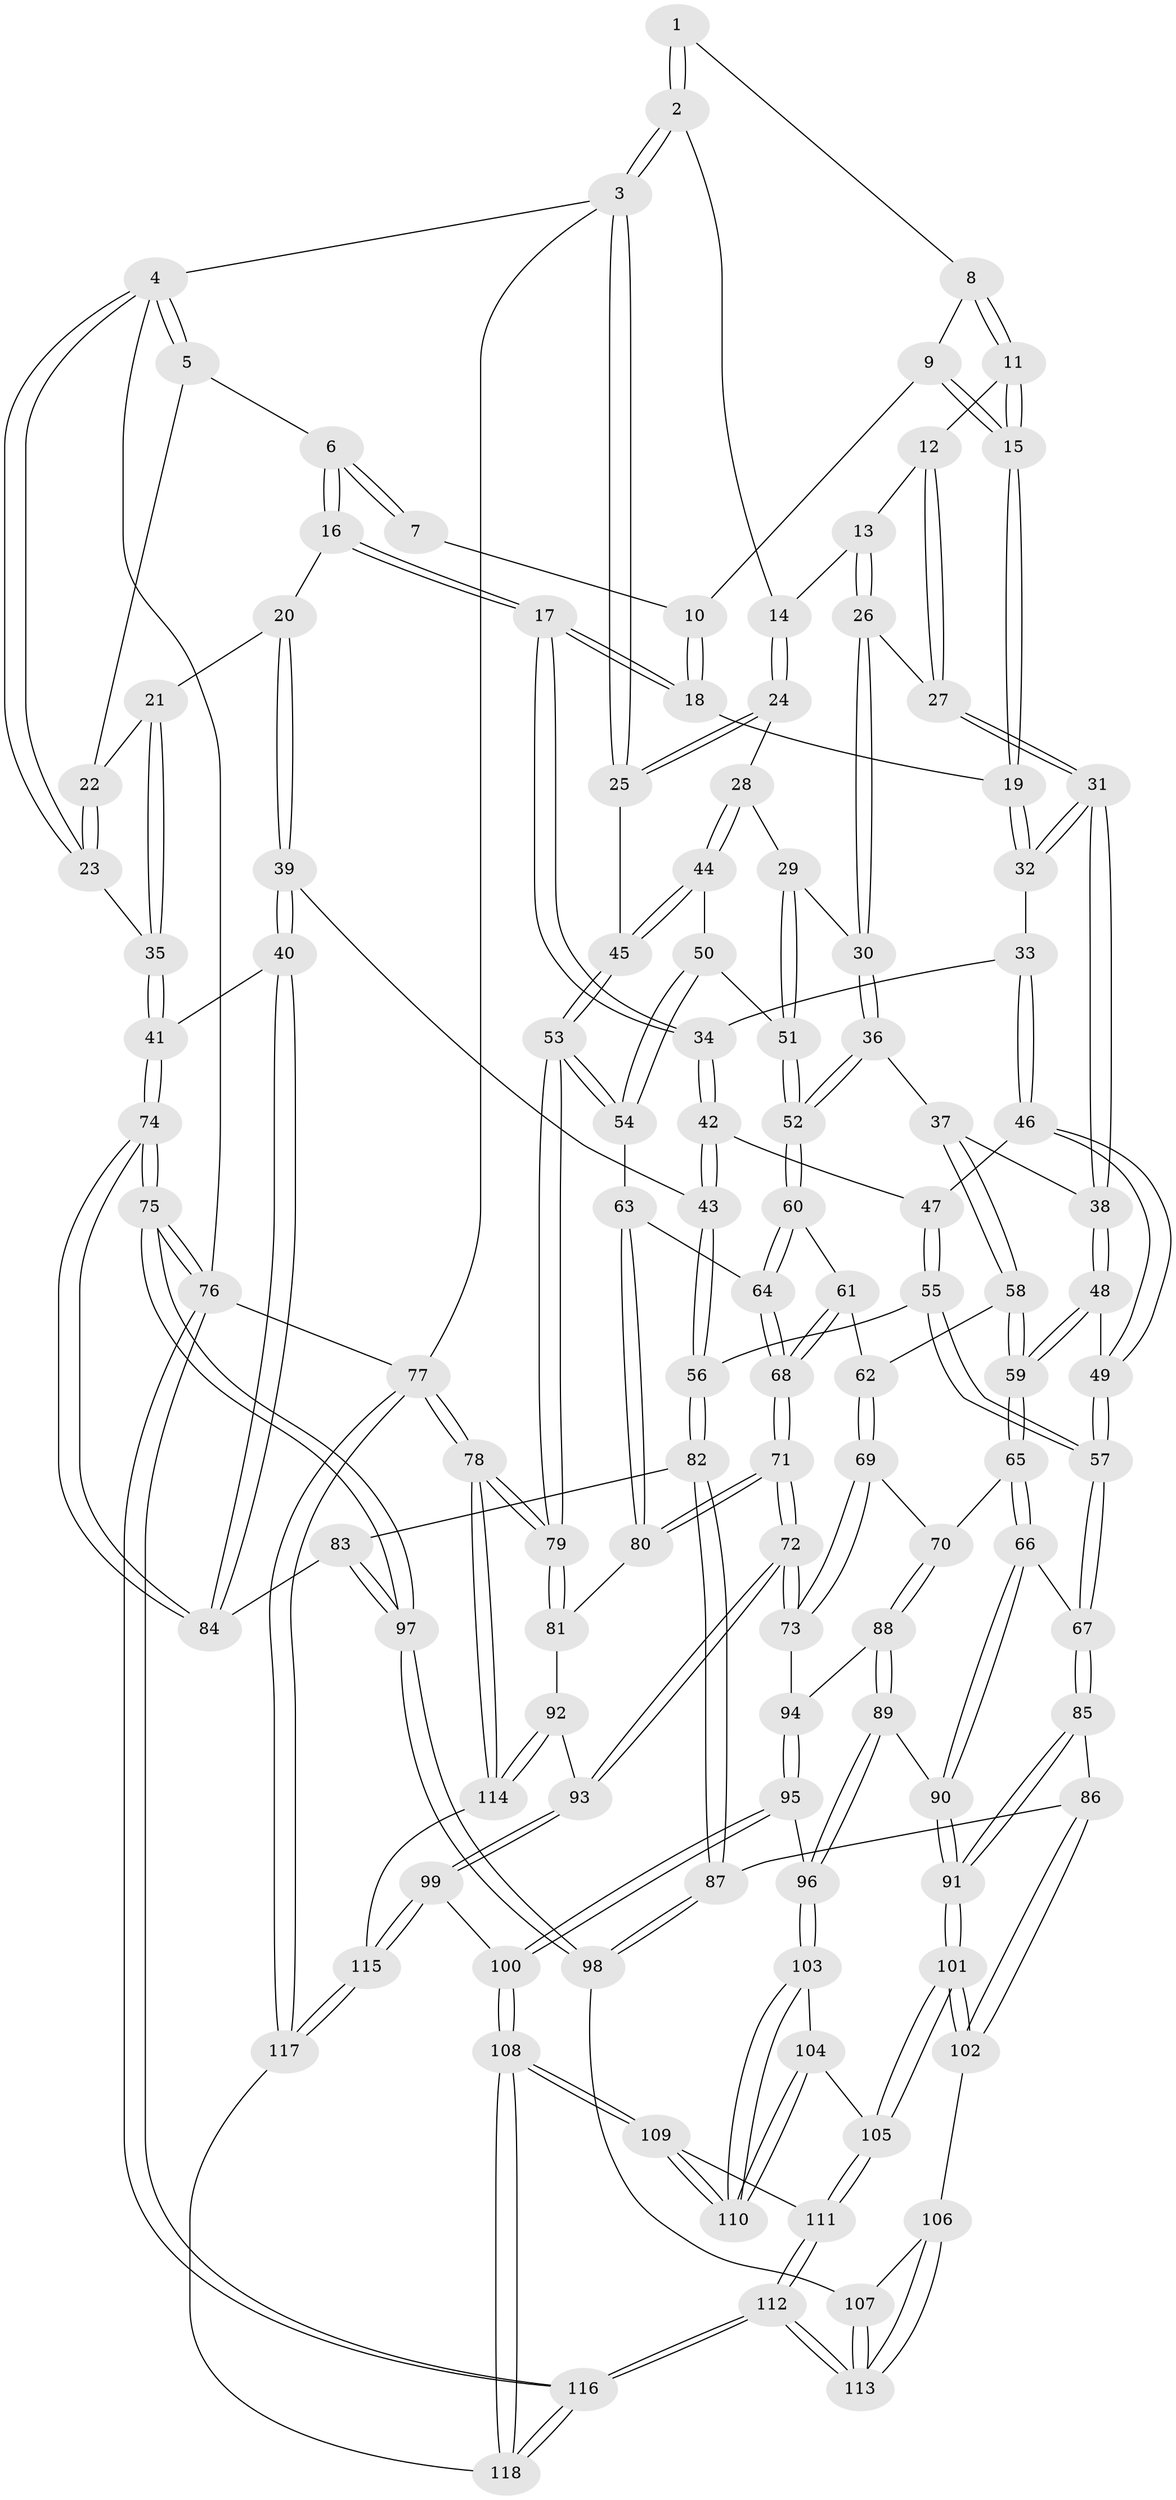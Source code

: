 // Generated by graph-tools (version 1.1) at 2025/38/03/09/25 02:38:51]
// undirected, 118 vertices, 292 edges
graph export_dot {
graph [start="1"]
  node [color=gray90,style=filled];
  1 [pos="+0.47836793578009823+0"];
  2 [pos="+0.728834775748537+0"];
  3 [pos="+1+0"];
  4 [pos="+0+0"];
  5 [pos="+0+0"];
  6 [pos="+0.1969689495057939+0"];
  7 [pos="+0.45371618718346346+0"];
  8 [pos="+0.4978019154987486+0.013508375801824997"];
  9 [pos="+0.4571591276914092+0.03327568084680713"];
  10 [pos="+0.4367275665687378+0.022577071912472563"];
  11 [pos="+0.526208998606129+0.09550743525959166"];
  12 [pos="+0.544211900508956+0.09005223346903284"];
  13 [pos="+0.6806390183975812+0.021698153646178952"];
  14 [pos="+0.7321152448650984+0"];
  15 [pos="+0.515518283072734+0.10331143058816485"];
  16 [pos="+0.23254547762414904+0.08813663895281273"];
  17 [pos="+0.27752465222305733+0.12197592417180551"];
  18 [pos="+0.3795400636164719+0.0974563449973329"];
  19 [pos="+0.5063340840716986+0.11312868050417622"];
  20 [pos="+0.17178691201839086+0.1313058139019893"];
  21 [pos="+0.10973135500944776+0.1291940765125575"];
  22 [pos="+0.06090306670866851+0.093252985924389"];
  23 [pos="+0+0"];
  24 [pos="+0.8323513811308568+0.0800661095132589"];
  25 [pos="+1+0.09627755228249071"];
  26 [pos="+0.6632665182954287+0.1703480953742737"];
  27 [pos="+0.602244527646556+0.18976855354587763"];
  28 [pos="+0.8362231252750782+0.19190746350468924"];
  29 [pos="+0.7798728057929609+0.2335479455809551"];
  30 [pos="+0.6984987368139483+0.23717588424467212"];
  31 [pos="+0.522380021405783+0.24824217131172924"];
  32 [pos="+0.5040068916736158+0.21890444277001997"];
  33 [pos="+0.32146475523070495+0.18952043771872792"];
  34 [pos="+0.2968699380380468+0.1609352352629463"];
  35 [pos="+0+0.22934092076436446"];
  36 [pos="+0.6466343080027531+0.3196846943870735"];
  37 [pos="+0.6326184502428484+0.3269227641619538"];
  38 [pos="+0.5292280927068211+0.2971042281026621"];
  39 [pos="+0.06287547057734803+0.3956147367854159"];
  40 [pos="+0+0.4102983266454573"];
  41 [pos="+0+0.3985927599879891"];
  42 [pos="+0.24074574067156804+0.29072565768465813"];
  43 [pos="+0.10900729142283684+0.4121422426960601"];
  44 [pos="+0.9028045232995566+0.2422538831981713"];
  45 [pos="+1+0.23943519201820845"];
  46 [pos="+0.35423897877099747+0.29436560172991205"];
  47 [pos="+0.28066728411685576+0.3264745203325797"];
  48 [pos="+0.4513536456799882+0.3724240264798175"];
  49 [pos="+0.41223936357761365+0.3748744165345104"];
  50 [pos="+0.8903662177160466+0.2869475238990208"];
  51 [pos="+0.7927184343150755+0.360604328267951"];
  52 [pos="+0.7882368554886238+0.3758957307239374"];
  53 [pos="+1+0.4616264448018999"];
  54 [pos="+0.9257880161078305+0.4406585207228177"];
  55 [pos="+0.20533160486597926+0.44503468130407176"];
  56 [pos="+0.1356865665537907+0.4281730229760114"];
  57 [pos="+0.30006712878733244+0.48682839362150765"];
  58 [pos="+0.6367779349025756+0.39896588943994155"];
  59 [pos="+0.5686584059359703+0.5429098352242501"];
  60 [pos="+0.8069506701522383+0.4307621968340917"];
  61 [pos="+0.7990989644027789+0.4384534290279038"];
  62 [pos="+0.7633080475477486+0.4605501297648988"];
  63 [pos="+0.9161828625425519+0.44291158398759256"];
  64 [pos="+0.8945774042935625+0.4425892290445965"];
  65 [pos="+0.5693178356457563+0.5471086646971876"];
  66 [pos="+0.4775852092940858+0.5948142970493163"];
  67 [pos="+0.33005953946467703+0.574421573542413"];
  68 [pos="+0.8276406615088057+0.5900345216617994"];
  69 [pos="+0.6682433218124562+0.5918016799544895"];
  70 [pos="+0.5757181901524295+0.550937584247624"];
  71 [pos="+0.8264869678712321+0.628820827735073"];
  72 [pos="+0.722393057359245+0.6667849181891995"];
  73 [pos="+0.7081809473721146+0.6514254682520122"];
  74 [pos="+0+0.6226604387370925"];
  75 [pos="+0+1"];
  76 [pos="+0+1"];
  77 [pos="+1+1"];
  78 [pos="+1+0.8929050430498563"];
  79 [pos="+1+0.6693969438887523"];
  80 [pos="+0.8695195557198272+0.6297032440206911"];
  81 [pos="+0.8871169329962258+0.6360020503570557"];
  82 [pos="+0.1530297575382527+0.6736051082360804"];
  83 [pos="+0.10288337858362057+0.6862260065781626"];
  84 [pos="+0.07526780390894067+0.6541896332645667"];
  85 [pos="+0.30986284570681655+0.6159522627537634"];
  86 [pos="+0.2525502598071388+0.686546002794939"];
  87 [pos="+0.23511365729044006+0.6921206973234624"];
  88 [pos="+0.5518531850681601+0.7167738053852761"];
  89 [pos="+0.4780841474115143+0.7351220250409023"];
  90 [pos="+0.4748822364621331+0.7331767718246087"];
  91 [pos="+0.436417122995201+0.7478369050304756"];
  92 [pos="+0.8703138818491262+0.8048578860052771"];
  93 [pos="+0.7275014804160248+0.7650419749290192"];
  94 [pos="+0.5615388494241701+0.7195944653255818"];
  95 [pos="+0.6120625656307894+0.8074509582028984"];
  96 [pos="+0.5311740477874172+0.815565511434387"];
  97 [pos="+0+0.954497922489599"];
  98 [pos="+0.19973508200837337+0.8279748302018283"];
  99 [pos="+0.7170848699661218+0.7810477031754167"];
  100 [pos="+0.6663367666461727+0.8163350363481109"];
  101 [pos="+0.3699716707034233+0.8132761989832751"];
  102 [pos="+0.35548577983947544+0.8065925694873757"];
  103 [pos="+0.5275570254628248+0.8217241589545565"];
  104 [pos="+0.4193861451268461+0.8473200121327928"];
  105 [pos="+0.3735191108861996+0.8223746278816627"];
  106 [pos="+0.3093478435691302+0.830159900558213"];
  107 [pos="+0.22574021369017466+0.8484634382891715"];
  108 [pos="+0.586068643037635+1"];
  109 [pos="+0.5052580176935888+0.9711739320731848"];
  110 [pos="+0.5046572656474108+0.9678141660828499"];
  111 [pos="+0.34842739775838116+0.9248065129526357"];
  112 [pos="+0.27405235167901637+0.9881176028789509"];
  113 [pos="+0.2614665092325285+0.9348900955401511"];
  114 [pos="+0.9553546168957456+0.850844889658712"];
  115 [pos="+0.7920260142742506+0.9499490946934255"];
  116 [pos="+0.15123439948485806+1"];
  117 [pos="+0.7039527314997354+1"];
  118 [pos="+0.5994241177722317+1"];
  1 -- 2;
  1 -- 2;
  1 -- 8;
  2 -- 3;
  2 -- 3;
  2 -- 14;
  3 -- 4;
  3 -- 25;
  3 -- 25;
  3 -- 77;
  4 -- 5;
  4 -- 5;
  4 -- 23;
  4 -- 23;
  4 -- 76;
  5 -- 6;
  5 -- 22;
  6 -- 7;
  6 -- 7;
  6 -- 16;
  6 -- 16;
  7 -- 10;
  8 -- 9;
  8 -- 11;
  8 -- 11;
  9 -- 10;
  9 -- 15;
  9 -- 15;
  10 -- 18;
  10 -- 18;
  11 -- 12;
  11 -- 15;
  11 -- 15;
  12 -- 13;
  12 -- 27;
  12 -- 27;
  13 -- 14;
  13 -- 26;
  13 -- 26;
  14 -- 24;
  14 -- 24;
  15 -- 19;
  15 -- 19;
  16 -- 17;
  16 -- 17;
  16 -- 20;
  17 -- 18;
  17 -- 18;
  17 -- 34;
  17 -- 34;
  18 -- 19;
  19 -- 32;
  19 -- 32;
  20 -- 21;
  20 -- 39;
  20 -- 39;
  21 -- 22;
  21 -- 35;
  21 -- 35;
  22 -- 23;
  22 -- 23;
  23 -- 35;
  24 -- 25;
  24 -- 25;
  24 -- 28;
  25 -- 45;
  26 -- 27;
  26 -- 30;
  26 -- 30;
  27 -- 31;
  27 -- 31;
  28 -- 29;
  28 -- 44;
  28 -- 44;
  29 -- 30;
  29 -- 51;
  29 -- 51;
  30 -- 36;
  30 -- 36;
  31 -- 32;
  31 -- 32;
  31 -- 38;
  31 -- 38;
  32 -- 33;
  33 -- 34;
  33 -- 46;
  33 -- 46;
  34 -- 42;
  34 -- 42;
  35 -- 41;
  35 -- 41;
  36 -- 37;
  36 -- 52;
  36 -- 52;
  37 -- 38;
  37 -- 58;
  37 -- 58;
  38 -- 48;
  38 -- 48;
  39 -- 40;
  39 -- 40;
  39 -- 43;
  40 -- 41;
  40 -- 84;
  40 -- 84;
  41 -- 74;
  41 -- 74;
  42 -- 43;
  42 -- 43;
  42 -- 47;
  43 -- 56;
  43 -- 56;
  44 -- 45;
  44 -- 45;
  44 -- 50;
  45 -- 53;
  45 -- 53;
  46 -- 47;
  46 -- 49;
  46 -- 49;
  47 -- 55;
  47 -- 55;
  48 -- 49;
  48 -- 59;
  48 -- 59;
  49 -- 57;
  49 -- 57;
  50 -- 51;
  50 -- 54;
  50 -- 54;
  51 -- 52;
  51 -- 52;
  52 -- 60;
  52 -- 60;
  53 -- 54;
  53 -- 54;
  53 -- 79;
  53 -- 79;
  54 -- 63;
  55 -- 56;
  55 -- 57;
  55 -- 57;
  56 -- 82;
  56 -- 82;
  57 -- 67;
  57 -- 67;
  58 -- 59;
  58 -- 59;
  58 -- 62;
  59 -- 65;
  59 -- 65;
  60 -- 61;
  60 -- 64;
  60 -- 64;
  61 -- 62;
  61 -- 68;
  61 -- 68;
  62 -- 69;
  62 -- 69;
  63 -- 64;
  63 -- 80;
  63 -- 80;
  64 -- 68;
  64 -- 68;
  65 -- 66;
  65 -- 66;
  65 -- 70;
  66 -- 67;
  66 -- 90;
  66 -- 90;
  67 -- 85;
  67 -- 85;
  68 -- 71;
  68 -- 71;
  69 -- 70;
  69 -- 73;
  69 -- 73;
  70 -- 88;
  70 -- 88;
  71 -- 72;
  71 -- 72;
  71 -- 80;
  71 -- 80;
  72 -- 73;
  72 -- 73;
  72 -- 93;
  72 -- 93;
  73 -- 94;
  74 -- 75;
  74 -- 75;
  74 -- 84;
  74 -- 84;
  75 -- 76;
  75 -- 76;
  75 -- 97;
  75 -- 97;
  76 -- 116;
  76 -- 116;
  76 -- 77;
  77 -- 78;
  77 -- 78;
  77 -- 117;
  77 -- 117;
  78 -- 79;
  78 -- 79;
  78 -- 114;
  78 -- 114;
  79 -- 81;
  79 -- 81;
  80 -- 81;
  81 -- 92;
  82 -- 83;
  82 -- 87;
  82 -- 87;
  83 -- 84;
  83 -- 97;
  83 -- 97;
  85 -- 86;
  85 -- 91;
  85 -- 91;
  86 -- 87;
  86 -- 102;
  86 -- 102;
  87 -- 98;
  87 -- 98;
  88 -- 89;
  88 -- 89;
  88 -- 94;
  89 -- 90;
  89 -- 96;
  89 -- 96;
  90 -- 91;
  90 -- 91;
  91 -- 101;
  91 -- 101;
  92 -- 93;
  92 -- 114;
  92 -- 114;
  93 -- 99;
  93 -- 99;
  94 -- 95;
  94 -- 95;
  95 -- 96;
  95 -- 100;
  95 -- 100;
  96 -- 103;
  96 -- 103;
  97 -- 98;
  97 -- 98;
  98 -- 107;
  99 -- 100;
  99 -- 115;
  99 -- 115;
  100 -- 108;
  100 -- 108;
  101 -- 102;
  101 -- 102;
  101 -- 105;
  101 -- 105;
  102 -- 106;
  103 -- 104;
  103 -- 110;
  103 -- 110;
  104 -- 105;
  104 -- 110;
  104 -- 110;
  105 -- 111;
  105 -- 111;
  106 -- 107;
  106 -- 113;
  106 -- 113;
  107 -- 113;
  107 -- 113;
  108 -- 109;
  108 -- 109;
  108 -- 118;
  108 -- 118;
  109 -- 110;
  109 -- 110;
  109 -- 111;
  111 -- 112;
  111 -- 112;
  112 -- 113;
  112 -- 113;
  112 -- 116;
  112 -- 116;
  114 -- 115;
  115 -- 117;
  115 -- 117;
  116 -- 118;
  116 -- 118;
  117 -- 118;
}
